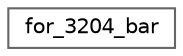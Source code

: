 digraph "Graphical Class Hierarchy"
{
 // LATEX_PDF_SIZE
  bgcolor="transparent";
  edge [fontname=Helvetica,fontsize=10,labelfontname=Helvetica,labelfontsize=10];
  node [fontname=Helvetica,fontsize=10,shape=box,height=0.2,width=0.4];
  rankdir="LR";
  Node0 [id="Node000000",label="for_3204_bar",height=0.2,width=0.4,color="grey40", fillcolor="white", style="filled",URL="$structfor__3204__bar.html",tooltip=" "];
}
